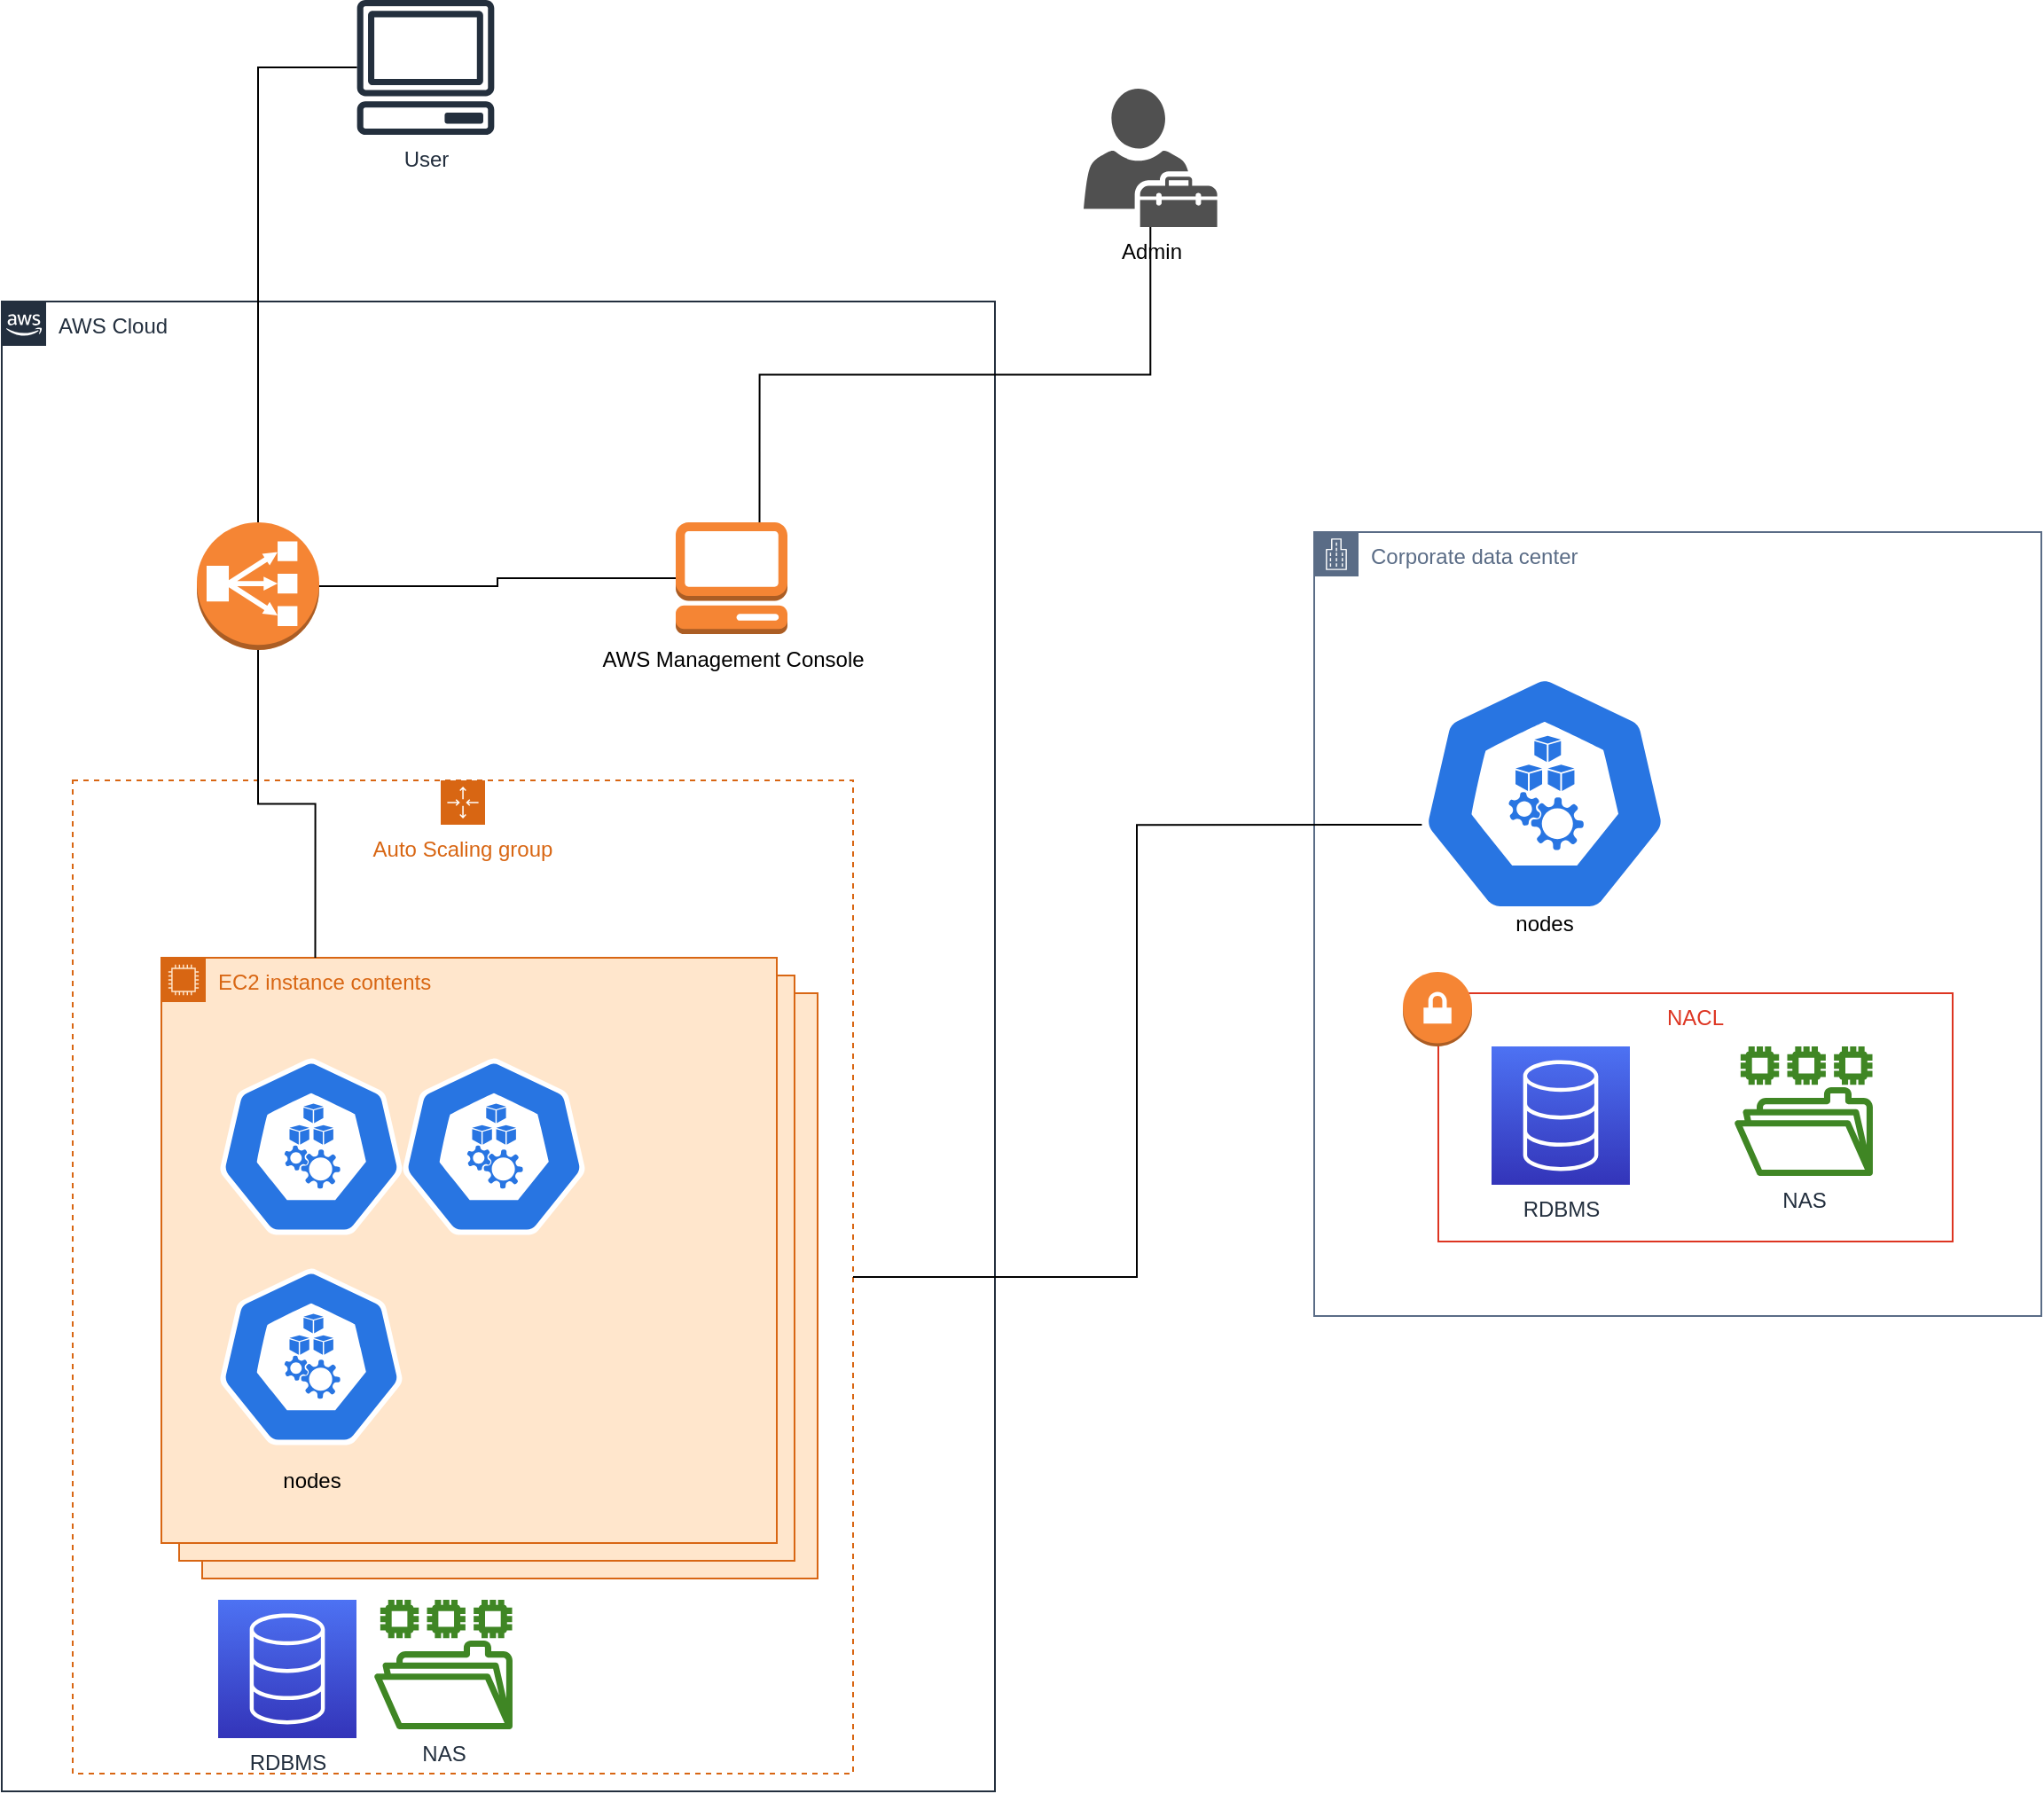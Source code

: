 <mxfile version="17.1.2" type="github">
  <diagram id="dX92sFr738H9TGtX4DIV" name="Page-1">
    <mxGraphModel dx="2062" dy="1122" grid="1" gridSize="10" guides="1" tooltips="1" connect="1" arrows="1" fold="1" page="1" pageScale="1" pageWidth="827" pageHeight="1169" math="0" shadow="0">
      <root>
        <mxCell id="0" />
        <mxCell id="1" parent="0" />
        <mxCell id="ecZtBlpuf6oP3BJnYMk2-109" value="EC2 instance contents" style="points=[[0,0],[0.25,0],[0.5,0],[0.75,0],[1,0],[1,0.25],[1,0.5],[1,0.75],[1,1],[0.75,1],[0.5,1],[0.25,1],[0,1],[0,0.75],[0,0.5],[0,0.25]];outlineConnect=0;gradientColor=none;html=1;whiteSpace=wrap;fontSize=12;fontStyle=0;container=0;pointerEvents=0;collapsible=0;recursiveResize=0;shape=mxgraph.aws4.group;grIcon=mxgraph.aws4.group_ec2_instance_contents;strokeColor=#D86613;fillColor=#FFE6CC;verticalAlign=top;align=left;spacingLeft=30;fontColor=#D86613;dashed=0;" parent="1" vertex="1">
          <mxGeometry x="223" y="660" width="347" height="330" as="geometry" />
        </mxCell>
        <mxCell id="ecZtBlpuf6oP3BJnYMk2-113" value="EC2 instance contents" style="points=[[0,0],[0.25,0],[0.5,0],[0.75,0],[1,0],[1,0.25],[1,0.5],[1,0.75],[1,1],[0.75,1],[0.5,1],[0.25,1],[0,1],[0,0.75],[0,0.5],[0,0.25]];outlineConnect=0;gradientColor=none;html=1;whiteSpace=wrap;fontSize=12;fontStyle=0;container=0;pointerEvents=0;collapsible=0;recursiveResize=0;shape=mxgraph.aws4.group;grIcon=mxgraph.aws4.group_ec2_instance_contents;strokeColor=#D86613;fillColor=#FFE6CC;verticalAlign=top;align=left;spacingLeft=30;fontColor=#D86613;dashed=0;" parent="1" vertex="1">
          <mxGeometry x="210" y="650" width="347" height="330" as="geometry" />
        </mxCell>
        <mxCell id="G4AfzQulYHPNJcX-L-j1-8" value="AWS Cloud" style="points=[[0,0],[0.25,0],[0.5,0],[0.75,0],[1,0],[1,0.25],[1,0.5],[1,0.75],[1,1],[0.75,1],[0.5,1],[0.25,1],[0,1],[0,0.75],[0,0.5],[0,0.25]];outlineConnect=0;gradientColor=none;html=1;whiteSpace=wrap;fontSize=12;fontStyle=0;container=1;pointerEvents=0;collapsible=0;recursiveResize=0;shape=mxgraph.aws4.group;grIcon=mxgraph.aws4.group_aws_cloud_alt;strokeColor=#232F3E;fillColor=none;verticalAlign=top;align=left;spacingLeft=30;fontColor=#232F3E;dashed=0;" parent="1" vertex="1">
          <mxGeometry x="110" y="270" width="560" height="840" as="geometry" />
        </mxCell>
        <mxCell id="G4AfzQulYHPNJcX-L-j1-22" value="Auto Scaling group" style="points=[[0,0],[0.25,0],[0.5,0],[0.75,0],[1,0],[1,0.25],[1,0.5],[1,0.75],[1,1],[0.75,1],[0.5,1],[0.25,1],[0,1],[0,0.75],[0,0.5],[0,0.25]];outlineConnect=0;gradientColor=none;html=1;whiteSpace=wrap;fontSize=12;fontStyle=0;container=1;pointerEvents=0;collapsible=0;recursiveResize=0;shape=mxgraph.aws4.groupCenter;grIcon=mxgraph.aws4.group_auto_scaling_group;grStroke=1;strokeColor=#D86613;fillColor=none;verticalAlign=top;align=center;fontColor=#D86613;dashed=1;spacingTop=25;" parent="G4AfzQulYHPNJcX-L-j1-8" vertex="1">
          <mxGeometry x="40" y="270" width="440" height="560" as="geometry" />
        </mxCell>
        <mxCell id="ecZtBlpuf6oP3BJnYMk2-117" value="EC2 instance contents" style="points=[[0,0],[0.25,0],[0.5,0],[0.75,0],[1,0],[1,0.25],[1,0.5],[1,0.75],[1,1],[0.75,1],[0.5,1],[0.25,1],[0,1],[0,0.75],[0,0.5],[0,0.25]];outlineConnect=0;gradientColor=none;html=1;whiteSpace=wrap;fontSize=12;fontStyle=0;container=1;pointerEvents=0;collapsible=0;recursiveResize=0;shape=mxgraph.aws4.group;grIcon=mxgraph.aws4.group_ec2_instance_contents;strokeColor=#D86613;fillColor=#FFE6CC;verticalAlign=top;align=left;spacingLeft=30;fontColor=#D86613;dashed=0;" parent="G4AfzQulYHPNJcX-L-j1-22" vertex="1">
          <mxGeometry x="50" y="100" width="347" height="330" as="geometry" />
        </mxCell>
        <mxCell id="ecZtBlpuf6oP3BJnYMk2-118" value="" style="sketch=0;html=1;dashed=0;whitespace=wrap;fillColor=#2875E2;strokeColor=#ffffff;points=[[0.005,0.63,0],[0.1,0.2,0],[0.9,0.2,0],[0.5,0,0],[0.995,0.63,0],[0.72,0.99,0],[0.5,1,0],[0.28,0.99,0]];shape=mxgraph.kubernetes.icon;prIcon=node" parent="ecZtBlpuf6oP3BJnYMk2-117" vertex="1">
          <mxGeometry x="33" y="51.5" width="103" height="110" as="geometry" />
        </mxCell>
        <mxCell id="ecZtBlpuf6oP3BJnYMk2-119" value="" style="sketch=0;html=1;dashed=0;whitespace=wrap;fillColor=#2875E2;strokeColor=#ffffff;points=[[0.005,0.63,0],[0.1,0.2,0],[0.9,0.2,0],[0.5,0,0],[0.995,0.63,0],[0.72,0.99,0],[0.5,1,0],[0.28,0.99,0]];shape=mxgraph.kubernetes.icon;prIcon=node" parent="ecZtBlpuf6oP3BJnYMk2-117" vertex="1">
          <mxGeometry x="136" y="51.5" width="103" height="110" as="geometry" />
        </mxCell>
        <mxCell id="ecZtBlpuf6oP3BJnYMk2-120" value="" style="sketch=0;html=1;dashed=0;whitespace=wrap;fillColor=#2875E2;strokeColor=#ffffff;points=[[0.005,0.63,0],[0.1,0.2,0],[0.9,0.2,0],[0.5,0,0],[0.995,0.63,0],[0.72,0.99,0],[0.5,1,0],[0.28,0.99,0]];shape=mxgraph.kubernetes.icon;prIcon=node" parent="ecZtBlpuf6oP3BJnYMk2-117" vertex="1">
          <mxGeometry x="33" y="170" width="103" height="110" as="geometry" />
        </mxCell>
        <mxCell id="_yHitWi91G3aMQb01_XT-2" value="nodes" style="text;html=1;strokeColor=none;fillColor=none;align=center;verticalAlign=middle;whiteSpace=wrap;rounded=0;" vertex="1" parent="ecZtBlpuf6oP3BJnYMk2-117">
          <mxGeometry x="54.5" y="280" width="60" height="30" as="geometry" />
        </mxCell>
        <mxCell id="_yHitWi91G3aMQb01_XT-7" value="RDBMS" style="sketch=0;points=[[0,0,0],[0.25,0,0],[0.5,0,0],[0.75,0,0],[1,0,0],[0,1,0],[0.25,1,0],[0.5,1,0],[0.75,1,0],[1,1,0],[0,0.25,0],[0,0.5,0],[0,0.75,0],[1,0.25,0],[1,0.5,0],[1,0.75,0]];outlineConnect=0;fontColor=#232F3E;gradientColor=#4D72F3;gradientDirection=north;fillColor=#3334B9;strokeColor=#ffffff;dashed=0;verticalLabelPosition=bottom;verticalAlign=top;align=center;html=1;fontSize=12;fontStyle=0;aspect=fixed;shape=mxgraph.aws4.resourceIcon;resIcon=mxgraph.aws4.database;" vertex="1" parent="G4AfzQulYHPNJcX-L-j1-22">
          <mxGeometry x="82" y="462" width="78" height="78" as="geometry" />
        </mxCell>
        <mxCell id="_yHitWi91G3aMQb01_XT-8" value="NAS" style="sketch=0;outlineConnect=0;fontColor=#232F3E;gradientColor=none;fillColor=#3F8624;strokeColor=none;dashed=0;verticalLabelPosition=bottom;verticalAlign=top;align=center;html=1;fontSize=12;fontStyle=0;aspect=fixed;pointerEvents=1;shape=mxgraph.aws4.file_system;" vertex="1" parent="G4AfzQulYHPNJcX-L-j1-22">
          <mxGeometry x="170" y="462" width="78" height="73" as="geometry" />
        </mxCell>
        <mxCell id="ecZtBlpuf6oP3BJnYMk2-24" value="AWS Management Console" style="outlineConnect=0;dashed=0;verticalLabelPosition=bottom;verticalAlign=top;align=center;html=1;shape=mxgraph.aws3.management_console;fillColor=#F58534;gradientColor=none;" parent="G4AfzQulYHPNJcX-L-j1-8" vertex="1">
          <mxGeometry x="380" y="124.5" width="63" height="63" as="geometry" />
        </mxCell>
        <mxCell id="ecZtBlpuf6oP3BJnYMk2-55" style="edgeStyle=orthogonalEdgeStyle;rounded=0;orthogonalLoop=1;jettySize=auto;html=1;entryX=0.25;entryY=0;entryDx=0;entryDy=0;endArrow=none;endFill=0;" parent="G4AfzQulYHPNJcX-L-j1-8" source="ecZtBlpuf6oP3BJnYMk2-25" target="ecZtBlpuf6oP3BJnYMk2-117" edge="1">
          <mxGeometry relative="1" as="geometry">
            <mxPoint x="159.75" y="350" as="targetPoint" />
          </mxGeometry>
        </mxCell>
        <mxCell id="ecZtBlpuf6oP3BJnYMk2-56" style="edgeStyle=orthogonalEdgeStyle;rounded=0;orthogonalLoop=1;jettySize=auto;html=1;entryX=0;entryY=0.5;entryDx=0;entryDy=0;entryPerimeter=0;endArrow=none;endFill=0;" parent="G4AfzQulYHPNJcX-L-j1-8" source="ecZtBlpuf6oP3BJnYMk2-25" target="ecZtBlpuf6oP3BJnYMk2-24" edge="1">
          <mxGeometry relative="1" as="geometry" />
        </mxCell>
        <mxCell id="ecZtBlpuf6oP3BJnYMk2-25" value="" style="outlineConnect=0;dashed=0;verticalLabelPosition=bottom;verticalAlign=top;align=center;html=1;shape=mxgraph.aws3.classic_load_balancer;fillColor=#F58534;gradientColor=none;" parent="G4AfzQulYHPNJcX-L-j1-8" vertex="1">
          <mxGeometry x="110" y="124.5" width="69" height="72" as="geometry" />
        </mxCell>
        <mxCell id="ecZtBlpuf6oP3BJnYMk2-54" style="edgeStyle=orthogonalEdgeStyle;rounded=0;orthogonalLoop=1;jettySize=auto;html=1;endArrow=none;endFill=0;" parent="1" source="G4AfzQulYHPNJcX-L-j1-7" target="ecZtBlpuf6oP3BJnYMk2-25" edge="1">
          <mxGeometry relative="1" as="geometry" />
        </mxCell>
        <mxCell id="G4AfzQulYHPNJcX-L-j1-7" value="User" style="sketch=0;outlineConnect=0;fontColor=#232F3E;gradientColor=none;fillColor=#232F3D;strokeColor=none;dashed=0;verticalLabelPosition=bottom;verticalAlign=top;align=center;html=1;fontSize=12;fontStyle=0;aspect=fixed;pointerEvents=1;shape=mxgraph.aws4.client;" parent="1" vertex="1">
          <mxGeometry x="310" y="100" width="78" height="76" as="geometry" />
        </mxCell>
        <mxCell id="G4AfzQulYHPNJcX-L-j1-16" value="Corporate data center" style="points=[[0,0],[0.25,0],[0.5,0],[0.75,0],[1,0],[1,0.25],[1,0.5],[1,0.75],[1,1],[0.75,1],[0.5,1],[0.25,1],[0,1],[0,0.75],[0,0.5],[0,0.25]];outlineConnect=0;gradientColor=none;html=1;whiteSpace=wrap;fontSize=12;fontStyle=0;container=1;pointerEvents=0;collapsible=0;recursiveResize=0;shape=mxgraph.aws4.group;grIcon=mxgraph.aws4.group_corporate_data_center;strokeColor=#5A6C86;fillColor=none;verticalAlign=top;align=left;spacingLeft=30;fontColor=#5A6C86;dashed=0;" parent="1" vertex="1">
          <mxGeometry x="850" y="400" width="410" height="442" as="geometry" />
        </mxCell>
        <mxCell id="ecZtBlpuf6oP3BJnYMk2-33" value="" style="group" parent="G4AfzQulYHPNJcX-L-j1-16" vertex="1" connectable="0">
          <mxGeometry x="50" y="248" width="310" height="152" as="geometry" />
        </mxCell>
        <mxCell id="ecZtBlpuf6oP3BJnYMk2-32" value="NACL" style="fillColor=none;strokeColor=#DD3522;verticalAlign=top;fontStyle=0;fontColor=#DD3522;" parent="ecZtBlpuf6oP3BJnYMk2-33" vertex="1">
          <mxGeometry x="20" y="12" width="290" height="140" as="geometry" />
        </mxCell>
        <mxCell id="ecZtBlpuf6oP3BJnYMk2-31" value="" style="outlineConnect=0;dashed=0;verticalLabelPosition=bottom;verticalAlign=top;align=center;html=1;shape=mxgraph.aws3.vpn_gateway;fillColor=#F58534;gradientColor=none;" parent="ecZtBlpuf6oP3BJnYMk2-33" vertex="1">
          <mxGeometry width="39" height="42" as="geometry" />
        </mxCell>
        <mxCell id="G4AfzQulYHPNJcX-L-j1-4" value="RDBMS" style="sketch=0;points=[[0,0,0],[0.25,0,0],[0.5,0,0],[0.75,0,0],[1,0,0],[0,1,0],[0.25,1,0],[0.5,1,0],[0.75,1,0],[1,1,0],[0,0.25,0],[0,0.5,0],[0,0.75,0],[1,0.25,0],[1,0.5,0],[1,0.75,0]];outlineConnect=0;fontColor=#232F3E;gradientColor=#4D72F3;gradientDirection=north;fillColor=#3334B9;strokeColor=#ffffff;dashed=0;verticalLabelPosition=bottom;verticalAlign=top;align=center;html=1;fontSize=12;fontStyle=0;aspect=fixed;shape=mxgraph.aws4.resourceIcon;resIcon=mxgraph.aws4.database;" parent="G4AfzQulYHPNJcX-L-j1-16" vertex="1">
          <mxGeometry x="100" y="290" width="78" height="78" as="geometry" />
        </mxCell>
        <mxCell id="ecZtBlpuf6oP3BJnYMk2-30" value="NAS" style="sketch=0;outlineConnect=0;fontColor=#232F3E;gradientColor=none;fillColor=#3F8624;strokeColor=none;dashed=0;verticalLabelPosition=bottom;verticalAlign=top;align=center;html=1;fontSize=12;fontStyle=0;aspect=fixed;pointerEvents=1;shape=mxgraph.aws4.file_system;" parent="G4AfzQulYHPNJcX-L-j1-16" vertex="1">
          <mxGeometry x="237" y="290" width="78" height="73" as="geometry" />
        </mxCell>
        <mxCell id="_yHitWi91G3aMQb01_XT-1" value="" style="sketch=0;html=1;dashed=0;whitespace=wrap;fillColor=#2875E2;strokeColor=#ffffff;points=[[0.005,0.63,0],[0.1,0.2,0],[0.9,0.2,0],[0.5,0,0],[0.995,0.63,0],[0.72,0.99,0],[0.5,1,0],[0.28,0.99,0]];shape=mxgraph.kubernetes.icon;prIcon=node" vertex="1" parent="G4AfzQulYHPNJcX-L-j1-16">
          <mxGeometry x="60" y="80" width="140" height="135" as="geometry" />
        </mxCell>
        <mxCell id="_yHitWi91G3aMQb01_XT-3" value="nodes" style="text;html=1;strokeColor=none;fillColor=none;align=center;verticalAlign=middle;whiteSpace=wrap;rounded=0;" vertex="1" parent="G4AfzQulYHPNJcX-L-j1-16">
          <mxGeometry x="100" y="206" width="60" height="30" as="geometry" />
        </mxCell>
        <mxCell id="ecZtBlpuf6oP3BJnYMk2-23" value="Admin" style="sketch=0;pointerEvents=1;shadow=0;dashed=0;html=1;strokeColor=none;fillColor=#505050;labelPosition=center;verticalLabelPosition=bottom;verticalAlign=top;outlineConnect=0;align=center;shape=mxgraph.office.users.tenant_admin;" parent="1" vertex="1">
          <mxGeometry x="720" y="150" width="75.31" height="78" as="geometry" />
        </mxCell>
        <mxCell id="ecZtBlpuf6oP3BJnYMk2-57" style="edgeStyle=orthogonalEdgeStyle;rounded=0;orthogonalLoop=1;jettySize=auto;html=1;exitX=0.75;exitY=0;exitDx=0;exitDy=0;exitPerimeter=0;endArrow=none;endFill=0;" parent="1" source="ecZtBlpuf6oP3BJnYMk2-24" target="ecZtBlpuf6oP3BJnYMk2-23" edge="1">
          <mxGeometry relative="1" as="geometry" />
        </mxCell>
        <mxCell id="ecZtBlpuf6oP3BJnYMk2-58" style="edgeStyle=orthogonalEdgeStyle;rounded=0;orthogonalLoop=1;jettySize=auto;html=1;entryX=0.005;entryY=0.63;entryDx=0;entryDy=0;endArrow=none;endFill=0;entryPerimeter=0;" parent="1" source="G4AfzQulYHPNJcX-L-j1-22" target="_yHitWi91G3aMQb01_XT-1" edge="1">
          <mxGeometry relative="1" as="geometry">
            <mxPoint x="530" y="785" as="sourcePoint" />
            <mxPoint x="907" y="531" as="targetPoint" />
          </mxGeometry>
        </mxCell>
      </root>
    </mxGraphModel>
  </diagram>
</mxfile>
